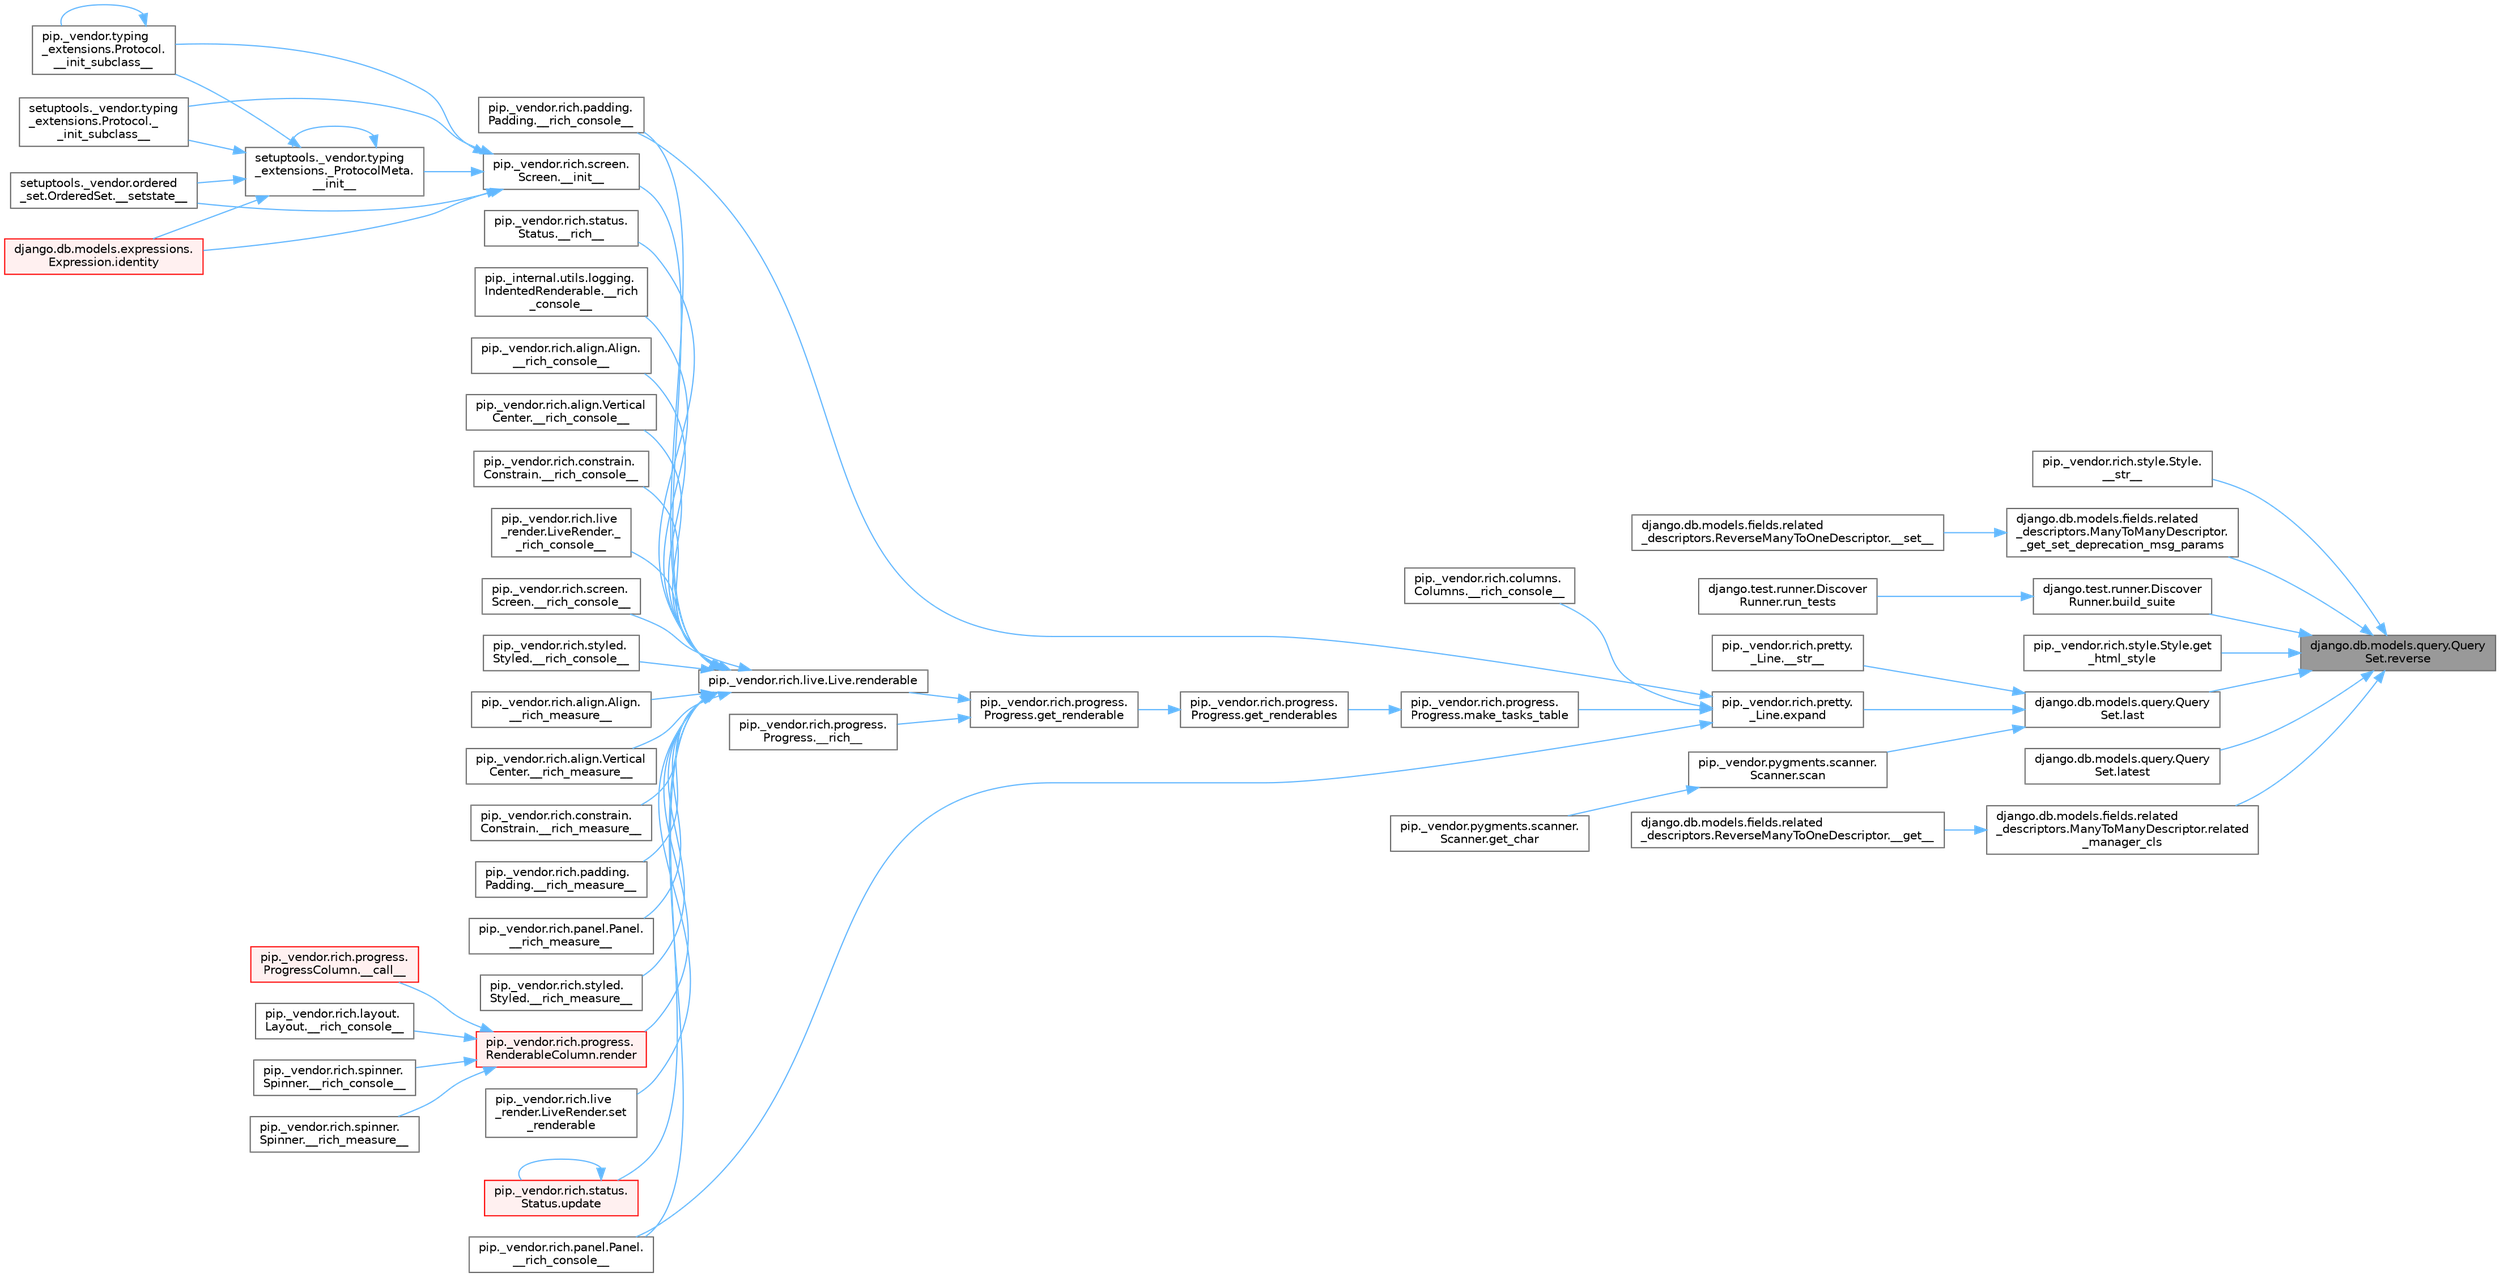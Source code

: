 digraph "django.db.models.query.QuerySet.reverse"
{
 // LATEX_PDF_SIZE
  bgcolor="transparent";
  edge [fontname=Helvetica,fontsize=10,labelfontname=Helvetica,labelfontsize=10];
  node [fontname=Helvetica,fontsize=10,shape=box,height=0.2,width=0.4];
  rankdir="RL";
  Node1 [id="Node000001",label="django.db.models.query.Query\lSet.reverse",height=0.2,width=0.4,color="gray40", fillcolor="grey60", style="filled", fontcolor="black",tooltip=" "];
  Node1 -> Node2 [id="edge1_Node000001_Node000002",dir="back",color="steelblue1",style="solid",tooltip=" "];
  Node2 [id="Node000002",label="pip._vendor.rich.style.Style.\l__str__",height=0.2,width=0.4,color="grey40", fillcolor="white", style="filled",URL="$classpip_1_1__vendor_1_1rich_1_1style_1_1_style.html#a525e9ff969e9b66698631669038bdc23",tooltip=" "];
  Node1 -> Node3 [id="edge2_Node000001_Node000003",dir="back",color="steelblue1",style="solid",tooltip=" "];
  Node3 [id="Node000003",label="django.db.models.fields.related\l_descriptors.ManyToManyDescriptor.\l_get_set_deprecation_msg_params",height=0.2,width=0.4,color="grey40", fillcolor="white", style="filled",URL="$classdjango_1_1db_1_1models_1_1fields_1_1related__descriptors_1_1_many_to_many_descriptor.html#a8a0bcb869894fe9b7fde21076f29b1bd",tooltip=" "];
  Node3 -> Node4 [id="edge3_Node000003_Node000004",dir="back",color="steelblue1",style="solid",tooltip=" "];
  Node4 [id="Node000004",label="django.db.models.fields.related\l_descriptors.ReverseManyToOneDescriptor.__set__",height=0.2,width=0.4,color="grey40", fillcolor="white", style="filled",URL="$classdjango_1_1db_1_1models_1_1fields_1_1related__descriptors_1_1_reverse_many_to_one_descriptor.html#a4f8de1944e03c2d6de6ed38616bf67ec",tooltip=" "];
  Node1 -> Node5 [id="edge4_Node000001_Node000005",dir="back",color="steelblue1",style="solid",tooltip=" "];
  Node5 [id="Node000005",label="django.test.runner.Discover\lRunner.build_suite",height=0.2,width=0.4,color="grey40", fillcolor="white", style="filled",URL="$classdjango_1_1test_1_1runner_1_1_discover_runner.html#a59c1b9e138786179fdbfce3ab15bf2c8",tooltip=" "];
  Node5 -> Node6 [id="edge5_Node000005_Node000006",dir="back",color="steelblue1",style="solid",tooltip=" "];
  Node6 [id="Node000006",label="django.test.runner.Discover\lRunner.run_tests",height=0.2,width=0.4,color="grey40", fillcolor="white", style="filled",URL="$classdjango_1_1test_1_1runner_1_1_discover_runner.html#a09ab551006b1d6daecc371c5107ab8a7",tooltip=" "];
  Node1 -> Node7 [id="edge6_Node000001_Node000007",dir="back",color="steelblue1",style="solid",tooltip=" "];
  Node7 [id="Node000007",label="pip._vendor.rich.style.Style.get\l_html_style",height=0.2,width=0.4,color="grey40", fillcolor="white", style="filled",URL="$classpip_1_1__vendor_1_1rich_1_1style_1_1_style.html#a7a6fc4fd8ba8735c972fb87f2c5cbc89",tooltip=" "];
  Node1 -> Node8 [id="edge7_Node000001_Node000008",dir="back",color="steelblue1",style="solid",tooltip=" "];
  Node8 [id="Node000008",label="django.db.models.query.Query\lSet.last",height=0.2,width=0.4,color="grey40", fillcolor="white", style="filled",URL="$classdjango_1_1db_1_1models_1_1query_1_1_query_set.html#a47d1bb0467664a115cb69216c21c71b3",tooltip=" "];
  Node8 -> Node9 [id="edge8_Node000008_Node000009",dir="back",color="steelblue1",style="solid",tooltip=" "];
  Node9 [id="Node000009",label="pip._vendor.rich.pretty.\l_Line.__str__",height=0.2,width=0.4,color="grey40", fillcolor="white", style="filled",URL="$classpip_1_1__vendor_1_1rich_1_1pretty_1_1___line.html#a7cfc7a6ddd172a01191d5a9e22ac22fa",tooltip=" "];
  Node8 -> Node10 [id="edge9_Node000008_Node000010",dir="back",color="steelblue1",style="solid",tooltip=" "];
  Node10 [id="Node000010",label="pip._vendor.rich.pretty.\l_Line.expand",height=0.2,width=0.4,color="grey40", fillcolor="white", style="filled",URL="$classpip_1_1__vendor_1_1rich_1_1pretty_1_1___line.html#a41a6ede72c0e0f5e6077839374bbc730",tooltip=" "];
  Node10 -> Node11 [id="edge10_Node000010_Node000011",dir="back",color="steelblue1",style="solid",tooltip=" "];
  Node11 [id="Node000011",label="pip._vendor.rich.columns.\lColumns.__rich_console__",height=0.2,width=0.4,color="grey40", fillcolor="white", style="filled",URL="$classpip_1_1__vendor_1_1rich_1_1columns_1_1_columns.html#aaae297ec38827f15d1d15327be4e4a12",tooltip=" "];
  Node10 -> Node12 [id="edge11_Node000010_Node000012",dir="back",color="steelblue1",style="solid",tooltip=" "];
  Node12 [id="Node000012",label="pip._vendor.rich.padding.\lPadding.__rich_console__",height=0.2,width=0.4,color="grey40", fillcolor="white", style="filled",URL="$classpip_1_1__vendor_1_1rich_1_1padding_1_1_padding.html#a23e27b4fb591fa1a4b6a04c497729077",tooltip=" "];
  Node10 -> Node13 [id="edge12_Node000010_Node000013",dir="back",color="steelblue1",style="solid",tooltip=" "];
  Node13 [id="Node000013",label="pip._vendor.rich.panel.Panel.\l__rich_console__",height=0.2,width=0.4,color="grey40", fillcolor="white", style="filled",URL="$classpip_1_1__vendor_1_1rich_1_1panel_1_1_panel.html#a6c612abd2dc827e0625fba926d709fb6",tooltip=" "];
  Node10 -> Node14 [id="edge13_Node000010_Node000014",dir="back",color="steelblue1",style="solid",tooltip=" "];
  Node14 [id="Node000014",label="pip._vendor.rich.progress.\lProgress.make_tasks_table",height=0.2,width=0.4,color="grey40", fillcolor="white", style="filled",URL="$classpip_1_1__vendor_1_1rich_1_1progress_1_1_progress.html#a42f4570b586d6cc467773cc7303b830d",tooltip=" "];
  Node14 -> Node15 [id="edge14_Node000014_Node000015",dir="back",color="steelblue1",style="solid",tooltip=" "];
  Node15 [id="Node000015",label="pip._vendor.rich.progress.\lProgress.get_renderables",height=0.2,width=0.4,color="grey40", fillcolor="white", style="filled",URL="$classpip_1_1__vendor_1_1rich_1_1progress_1_1_progress.html#ae329cb9b10713e0971717cebcf2d234f",tooltip=" "];
  Node15 -> Node16 [id="edge15_Node000015_Node000016",dir="back",color="steelblue1",style="solid",tooltip=" "];
  Node16 [id="Node000016",label="pip._vendor.rich.progress.\lProgress.get_renderable",height=0.2,width=0.4,color="grey40", fillcolor="white", style="filled",URL="$classpip_1_1__vendor_1_1rich_1_1progress_1_1_progress.html#ab746045f5e787bfde4a7a7e815b17a14",tooltip=" "];
  Node16 -> Node17 [id="edge16_Node000016_Node000017",dir="back",color="steelblue1",style="solid",tooltip=" "];
  Node17 [id="Node000017",label="pip._vendor.rich.progress.\lProgress.__rich__",height=0.2,width=0.4,color="grey40", fillcolor="white", style="filled",URL="$classpip_1_1__vendor_1_1rich_1_1progress_1_1_progress.html#adfc2c3c96fc19f9857390a0ea107bd97",tooltip=" "];
  Node16 -> Node18 [id="edge17_Node000016_Node000018",dir="back",color="steelblue1",style="solid",tooltip=" "];
  Node18 [id="Node000018",label="pip._vendor.rich.live.Live.renderable",height=0.2,width=0.4,color="grey40", fillcolor="white", style="filled",URL="$classpip_1_1__vendor_1_1rich_1_1live_1_1_live.html#adbdec7c7c6ac9070814e96b505a173c1",tooltip=" "];
  Node18 -> Node19 [id="edge18_Node000018_Node000019",dir="back",color="steelblue1",style="solid",tooltip=" "];
  Node19 [id="Node000019",label="pip._vendor.rich.screen.\lScreen.__init__",height=0.2,width=0.4,color="grey40", fillcolor="white", style="filled",URL="$classpip_1_1__vendor_1_1rich_1_1screen_1_1_screen.html#a22f6d80765fbc681aed44b087ec45446",tooltip=" "];
  Node19 -> Node20 [id="edge19_Node000019_Node000020",dir="back",color="steelblue1",style="solid",tooltip=" "];
  Node20 [id="Node000020",label="setuptools._vendor.typing\l_extensions._ProtocolMeta.\l__init__",height=0.2,width=0.4,color="grey40", fillcolor="white", style="filled",URL="$classsetuptools_1_1__vendor_1_1typing__extensions_1_1___protocol_meta.html#a7bbaff8ac6d19534b46bca363ee0b43a",tooltip=" "];
  Node20 -> Node20 [id="edge20_Node000020_Node000020",dir="back",color="steelblue1",style="solid",tooltip=" "];
  Node20 -> Node21 [id="edge21_Node000020_Node000021",dir="back",color="steelblue1",style="solid",tooltip=" "];
  Node21 [id="Node000021",label="pip._vendor.typing\l_extensions.Protocol.\l__init_subclass__",height=0.2,width=0.4,color="grey40", fillcolor="white", style="filled",URL="$classpip_1_1__vendor_1_1typing__extensions_1_1_protocol.html#a2916efc86cebb8aba6deb7fd30b33988",tooltip=" "];
  Node21 -> Node21 [id="edge22_Node000021_Node000021",dir="back",color="steelblue1",style="solid",tooltip=" "];
  Node20 -> Node22 [id="edge23_Node000020_Node000022",dir="back",color="steelblue1",style="solid",tooltip=" "];
  Node22 [id="Node000022",label="setuptools._vendor.typing\l_extensions.Protocol._\l_init_subclass__",height=0.2,width=0.4,color="grey40", fillcolor="white", style="filled",URL="$classsetuptools_1_1__vendor_1_1typing__extensions_1_1_protocol.html#ac6cbebc092a4724ab3704c5334059874",tooltip=" "];
  Node20 -> Node23 [id="edge24_Node000020_Node000023",dir="back",color="steelblue1",style="solid",tooltip=" "];
  Node23 [id="Node000023",label="setuptools._vendor.ordered\l_set.OrderedSet.__setstate__",height=0.2,width=0.4,color="grey40", fillcolor="white", style="filled",URL="$classsetuptools_1_1__vendor_1_1ordered__set_1_1_ordered_set.html#aa7f7de9d987829525d06db565fe1b4a1",tooltip=" "];
  Node20 -> Node24 [id="edge25_Node000020_Node000024",dir="back",color="steelblue1",style="solid",tooltip=" "];
  Node24 [id="Node000024",label="django.db.models.expressions.\lExpression.identity",height=0.2,width=0.4,color="red", fillcolor="#FFF0F0", style="filled",URL="$classdjango_1_1db_1_1models_1_1expressions_1_1_expression.html#a10048810b5eb8641acf3bc150731b925",tooltip=" "];
  Node19 -> Node21 [id="edge26_Node000019_Node000021",dir="back",color="steelblue1",style="solid",tooltip=" "];
  Node19 -> Node22 [id="edge27_Node000019_Node000022",dir="back",color="steelblue1",style="solid",tooltip=" "];
  Node19 -> Node23 [id="edge28_Node000019_Node000023",dir="back",color="steelblue1",style="solid",tooltip=" "];
  Node19 -> Node24 [id="edge29_Node000019_Node000024",dir="back",color="steelblue1",style="solid",tooltip=" "];
  Node18 -> Node51 [id="edge30_Node000018_Node000051",dir="back",color="steelblue1",style="solid",tooltip=" "];
  Node51 [id="Node000051",label="pip._vendor.rich.status.\lStatus.__rich__",height=0.2,width=0.4,color="grey40", fillcolor="white", style="filled",URL="$classpip_1_1__vendor_1_1rich_1_1status_1_1_status.html#ad0400b8f53bb4765ac88deb00d4b067e",tooltip=" "];
  Node18 -> Node52 [id="edge31_Node000018_Node000052",dir="back",color="steelblue1",style="solid",tooltip=" "];
  Node52 [id="Node000052",label="pip._internal.utils.logging.\lIndentedRenderable.__rich\l_console__",height=0.2,width=0.4,color="grey40", fillcolor="white", style="filled",URL="$classpip_1_1__internal_1_1utils_1_1logging_1_1_indented_renderable.html#ac062d96315bc4c32d75237b9acfa91c7",tooltip=" "];
  Node18 -> Node53 [id="edge32_Node000018_Node000053",dir="back",color="steelblue1",style="solid",tooltip=" "];
  Node53 [id="Node000053",label="pip._vendor.rich.align.Align.\l__rich_console__",height=0.2,width=0.4,color="grey40", fillcolor="white", style="filled",URL="$classpip_1_1__vendor_1_1rich_1_1align_1_1_align.html#afd4f8994e1355e2c22c2aa1145f0d400",tooltip=" "];
  Node18 -> Node54 [id="edge33_Node000018_Node000054",dir="back",color="steelblue1",style="solid",tooltip=" "];
  Node54 [id="Node000054",label="pip._vendor.rich.align.Vertical\lCenter.__rich_console__",height=0.2,width=0.4,color="grey40", fillcolor="white", style="filled",URL="$classpip_1_1__vendor_1_1rich_1_1align_1_1_vertical_center.html#a001f705e33eb498f4d9c13249aa09cd8",tooltip=" "];
  Node18 -> Node55 [id="edge34_Node000018_Node000055",dir="back",color="steelblue1",style="solid",tooltip=" "];
  Node55 [id="Node000055",label="pip._vendor.rich.constrain.\lConstrain.__rich_console__",height=0.2,width=0.4,color="grey40", fillcolor="white", style="filled",URL="$classpip_1_1__vendor_1_1rich_1_1constrain_1_1_constrain.html#ae3ecbe4f7b8575b5b65f308633f3d84a",tooltip=" "];
  Node18 -> Node56 [id="edge35_Node000018_Node000056",dir="back",color="steelblue1",style="solid",tooltip=" "];
  Node56 [id="Node000056",label="pip._vendor.rich.live\l_render.LiveRender._\l_rich_console__",height=0.2,width=0.4,color="grey40", fillcolor="white", style="filled",URL="$classpip_1_1__vendor_1_1rich_1_1live__render_1_1_live_render.html#ad912ba8e93bac99aa63c5291cf34b87b",tooltip=" "];
  Node18 -> Node12 [id="edge36_Node000018_Node000012",dir="back",color="steelblue1",style="solid",tooltip=" "];
  Node18 -> Node13 [id="edge37_Node000018_Node000013",dir="back",color="steelblue1",style="solid",tooltip=" "];
  Node18 -> Node57 [id="edge38_Node000018_Node000057",dir="back",color="steelblue1",style="solid",tooltip=" "];
  Node57 [id="Node000057",label="pip._vendor.rich.screen.\lScreen.__rich_console__",height=0.2,width=0.4,color="grey40", fillcolor="white", style="filled",URL="$classpip_1_1__vendor_1_1rich_1_1screen_1_1_screen.html#a5da09dde31d7cd9ba21f9800a67f5c04",tooltip=" "];
  Node18 -> Node58 [id="edge39_Node000018_Node000058",dir="back",color="steelblue1",style="solid",tooltip=" "];
  Node58 [id="Node000058",label="pip._vendor.rich.styled.\lStyled.__rich_console__",height=0.2,width=0.4,color="grey40", fillcolor="white", style="filled",URL="$classpip_1_1__vendor_1_1rich_1_1styled_1_1_styled.html#ad2b41aa2911394ea81c2ea590ae7d588",tooltip=" "];
  Node18 -> Node59 [id="edge40_Node000018_Node000059",dir="back",color="steelblue1",style="solid",tooltip=" "];
  Node59 [id="Node000059",label="pip._vendor.rich.align.Align.\l__rich_measure__",height=0.2,width=0.4,color="grey40", fillcolor="white", style="filled",URL="$classpip_1_1__vendor_1_1rich_1_1align_1_1_align.html#af7852bebb526ddcc7effed71efb242cf",tooltip=" "];
  Node18 -> Node60 [id="edge41_Node000018_Node000060",dir="back",color="steelblue1",style="solid",tooltip=" "];
  Node60 [id="Node000060",label="pip._vendor.rich.align.Vertical\lCenter.__rich_measure__",height=0.2,width=0.4,color="grey40", fillcolor="white", style="filled",URL="$classpip_1_1__vendor_1_1rich_1_1align_1_1_vertical_center.html#a7a692ada7be63914dd9c93489268dccf",tooltip=" "];
  Node18 -> Node61 [id="edge42_Node000018_Node000061",dir="back",color="steelblue1",style="solid",tooltip=" "];
  Node61 [id="Node000061",label="pip._vendor.rich.constrain.\lConstrain.__rich_measure__",height=0.2,width=0.4,color="grey40", fillcolor="white", style="filled",URL="$classpip_1_1__vendor_1_1rich_1_1constrain_1_1_constrain.html#afd77ff426e7fb8650f8179677c8be99d",tooltip=" "];
  Node18 -> Node62 [id="edge43_Node000018_Node000062",dir="back",color="steelblue1",style="solid",tooltip=" "];
  Node62 [id="Node000062",label="pip._vendor.rich.padding.\lPadding.__rich_measure__",height=0.2,width=0.4,color="grey40", fillcolor="white", style="filled",URL="$classpip_1_1__vendor_1_1rich_1_1padding_1_1_padding.html#a54c9564b765b9835d72f4390b0753b1d",tooltip=" "];
  Node18 -> Node63 [id="edge44_Node000018_Node000063",dir="back",color="steelblue1",style="solid",tooltip=" "];
  Node63 [id="Node000063",label="pip._vendor.rich.panel.Panel.\l__rich_measure__",height=0.2,width=0.4,color="grey40", fillcolor="white", style="filled",URL="$classpip_1_1__vendor_1_1rich_1_1panel_1_1_panel.html#afe0c3ee9c576add635acabbcabd69263",tooltip=" "];
  Node18 -> Node64 [id="edge45_Node000018_Node000064",dir="back",color="steelblue1",style="solid",tooltip=" "];
  Node64 [id="Node000064",label="pip._vendor.rich.styled.\lStyled.__rich_measure__",height=0.2,width=0.4,color="grey40", fillcolor="white", style="filled",URL="$classpip_1_1__vendor_1_1rich_1_1styled_1_1_styled.html#acc2c5f9df88cf6b573238c8deab40ef1",tooltip=" "];
  Node18 -> Node65 [id="edge46_Node000018_Node000065",dir="back",color="steelblue1",style="solid",tooltip=" "];
  Node65 [id="Node000065",label="pip._vendor.rich.progress.\lRenderableColumn.render",height=0.2,width=0.4,color="red", fillcolor="#FFF0F0", style="filled",URL="$classpip_1_1__vendor_1_1rich_1_1progress_1_1_renderable_column.html#ab9778a61564a147ed0134e7b045a3858",tooltip=" "];
  Node65 -> Node66 [id="edge47_Node000065_Node000066",dir="back",color="steelblue1",style="solid",tooltip=" "];
  Node66 [id="Node000066",label="pip._vendor.rich.progress.\lProgressColumn.__call__",height=0.2,width=0.4,color="red", fillcolor="#FFF0F0", style="filled",URL="$classpip_1_1__vendor_1_1rich_1_1progress_1_1_progress_column.html#ae0c399be74222f949edb0fa5324cf6ea",tooltip=" "];
  Node65 -> Node69 [id="edge48_Node000065_Node000069",dir="back",color="steelblue1",style="solid",tooltip=" "];
  Node69 [id="Node000069",label="pip._vendor.rich.layout.\lLayout.__rich_console__",height=0.2,width=0.4,color="grey40", fillcolor="white", style="filled",URL="$classpip_1_1__vendor_1_1rich_1_1layout_1_1_layout.html#ac39cb3d17d2b0324ee1b0dada41a3ebd",tooltip=" "];
  Node65 -> Node70 [id="edge49_Node000065_Node000070",dir="back",color="steelblue1",style="solid",tooltip=" "];
  Node70 [id="Node000070",label="pip._vendor.rich.spinner.\lSpinner.__rich_console__",height=0.2,width=0.4,color="grey40", fillcolor="white", style="filled",URL="$classpip_1_1__vendor_1_1rich_1_1spinner_1_1_spinner.html#a6883d8dced19ac48d4dfc74f776357fd",tooltip=" "];
  Node65 -> Node71 [id="edge50_Node000065_Node000071",dir="back",color="steelblue1",style="solid",tooltip=" "];
  Node71 [id="Node000071",label="pip._vendor.rich.spinner.\lSpinner.__rich_measure__",height=0.2,width=0.4,color="grey40", fillcolor="white", style="filled",URL="$classpip_1_1__vendor_1_1rich_1_1spinner_1_1_spinner.html#a89745682c823c44a31bae8e8d07869f5",tooltip=" "];
  Node18 -> Node3181 [id="edge51_Node000018_Node003181",dir="back",color="steelblue1",style="solid",tooltip=" "];
  Node3181 [id="Node003181",label="pip._vendor.rich.live\l_render.LiveRender.set\l_renderable",height=0.2,width=0.4,color="grey40", fillcolor="white", style="filled",URL="$classpip_1_1__vendor_1_1rich_1_1live__render_1_1_live_render.html#a3e10f6ca40eb275b181a0c2e61855e9d",tooltip=" "];
  Node18 -> Node3182 [id="edge52_Node000018_Node003182",dir="back",color="steelblue1",style="solid",tooltip=" "];
  Node3182 [id="Node003182",label="pip._vendor.rich.status.\lStatus.update",height=0.2,width=0.4,color="red", fillcolor="#FFF0F0", style="filled",URL="$classpip_1_1__vendor_1_1rich_1_1status_1_1_status.html#a247833e956938350361ef6419697f7f3",tooltip=" "];
  Node3182 -> Node3182 [id="edge53_Node003182_Node003182",dir="back",color="steelblue1",style="solid",tooltip=" "];
  Node8 -> Node2362 [id="edge54_Node000008_Node002362",dir="back",color="steelblue1",style="solid",tooltip=" "];
  Node2362 [id="Node002362",label="pip._vendor.pygments.scanner.\lScanner.scan",height=0.2,width=0.4,color="grey40", fillcolor="white", style="filled",URL="$classpip_1_1__vendor_1_1pygments_1_1scanner_1_1_scanner.html#ad5d78ecbc95ccf586582a0734e4b6faf",tooltip=" "];
  Node2362 -> Node2363 [id="edge55_Node002362_Node002363",dir="back",color="steelblue1",style="solid",tooltip=" "];
  Node2363 [id="Node002363",label="pip._vendor.pygments.scanner.\lScanner.get_char",height=0.2,width=0.4,color="grey40", fillcolor="white", style="filled",URL="$classpip_1_1__vendor_1_1pygments_1_1scanner_1_1_scanner.html#aef99ab9f8fc024928948fe6be511ce90",tooltip=" "];
  Node1 -> Node3183 [id="edge56_Node000001_Node003183",dir="back",color="steelblue1",style="solid",tooltip=" "];
  Node3183 [id="Node003183",label="django.db.models.query.Query\lSet.latest",height=0.2,width=0.4,color="grey40", fillcolor="white", style="filled",URL="$classdjango_1_1db_1_1models_1_1query_1_1_query_set.html#aac5f9f188576b30075fc4cc8f5041cf0",tooltip=" "];
  Node1 -> Node3184 [id="edge57_Node000001_Node003184",dir="back",color="steelblue1",style="solid",tooltip=" "];
  Node3184 [id="Node003184",label="django.db.models.fields.related\l_descriptors.ManyToManyDescriptor.related\l_manager_cls",height=0.2,width=0.4,color="grey40", fillcolor="white", style="filled",URL="$classdjango_1_1db_1_1models_1_1fields_1_1related__descriptors_1_1_many_to_many_descriptor.html#a99a6fa7d9725abf9b0317ed84e8b3c05",tooltip=" "];
  Node3184 -> Node3185 [id="edge58_Node003184_Node003185",dir="back",color="steelblue1",style="solid",tooltip=" "];
  Node3185 [id="Node003185",label="django.db.models.fields.related\l_descriptors.ReverseManyToOneDescriptor.__get__",height=0.2,width=0.4,color="grey40", fillcolor="white", style="filled",URL="$classdjango_1_1db_1_1models_1_1fields_1_1related__descriptors_1_1_reverse_many_to_one_descriptor.html#a59025a5b7330e19fe8fe12222acff2a9",tooltip=" "];
}

